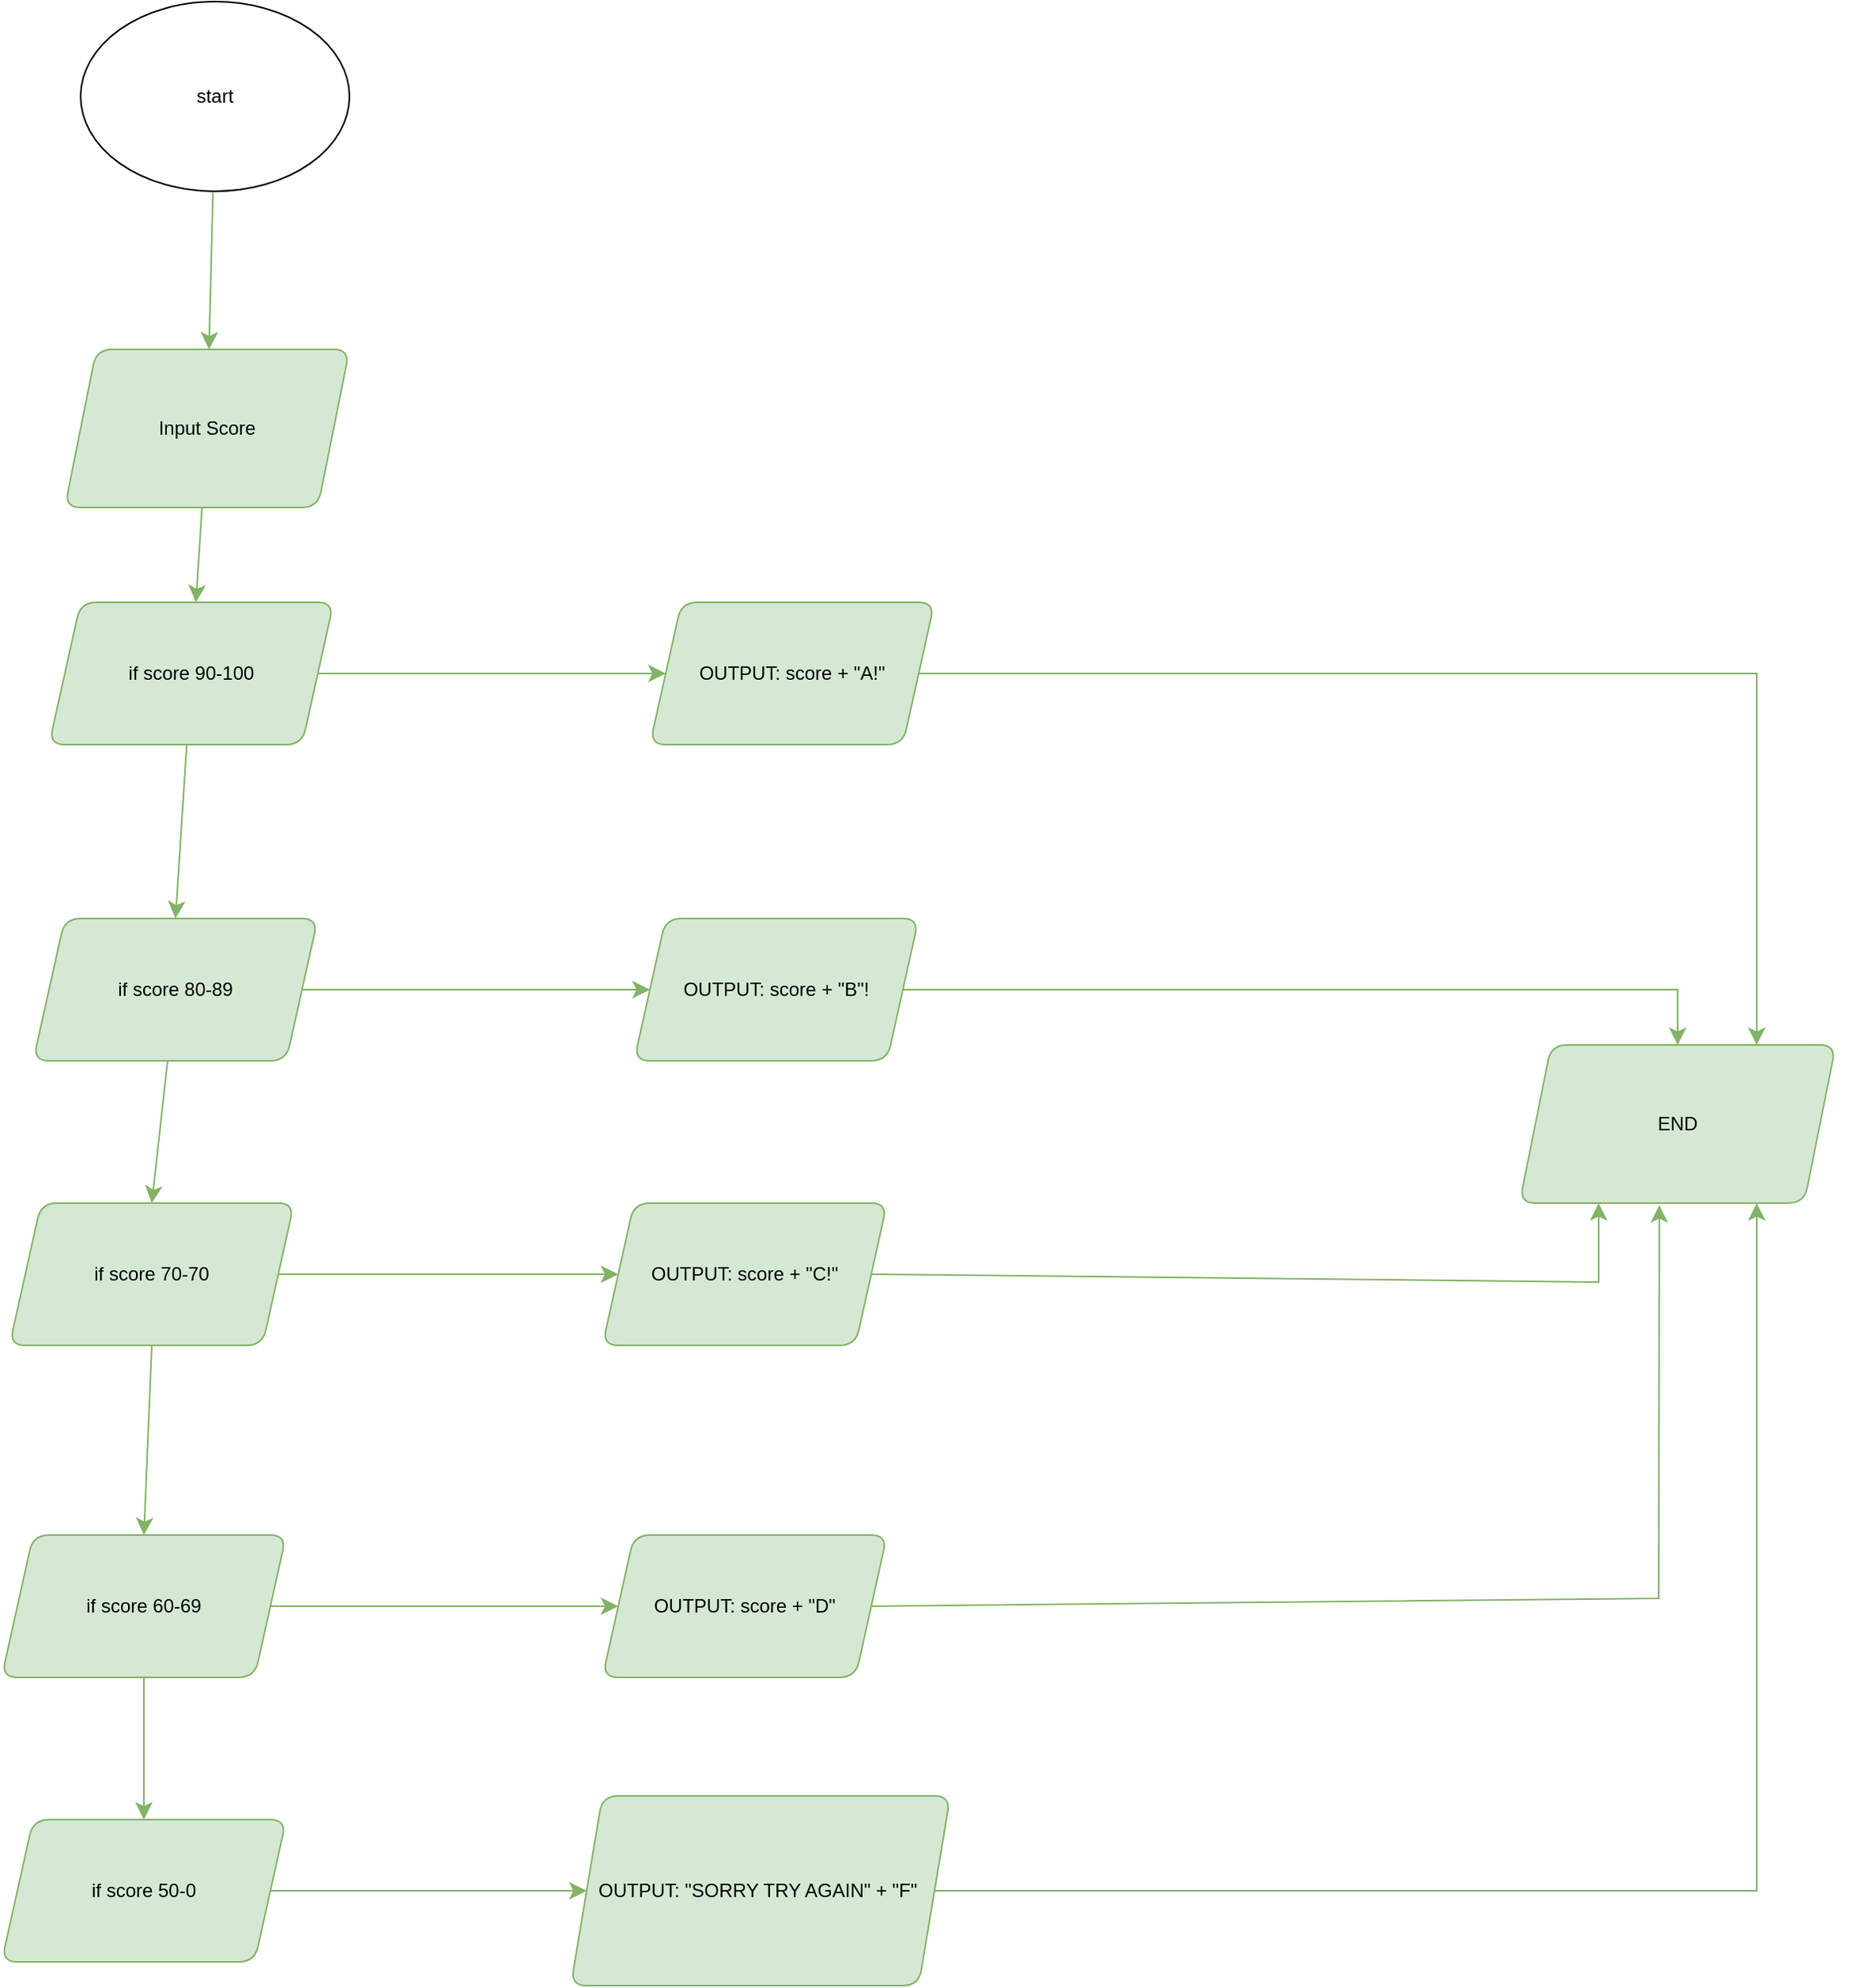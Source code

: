 <mxfile version="24.2.2" type="github">
  <diagram name="Page-1" id="zxOOqOXYeWNDL_sVCYmA">
    <mxGraphModel dx="2920" dy="2749" grid="1" gridSize="10" guides="1" tooltips="1" connect="1" arrows="1" fold="1" page="0" pageScale="1" pageWidth="850" pageHeight="1100" math="0" shadow="0">
      <root>
        <mxCell id="0" />
        <mxCell id="1" parent="0" />
        <mxCell id="_Byfggc6OKji1Mm2qViK-9" value="" style="edgeStyle=none;curved=1;rounded=1;orthogonalLoop=1;jettySize=auto;html=1;fontSize=12;startSize=8;endSize=8;fillColor=#d5e8d4;strokeColor=#82b366;" edge="1" parent="1" source="_Byfggc6OKji1Mm2qViK-7" target="_Byfggc6OKji1Mm2qViK-8">
          <mxGeometry relative="1" as="geometry" />
        </mxCell>
        <mxCell id="_Byfggc6OKji1Mm2qViK-7" value="start" style="ellipse;whiteSpace=wrap;html=1;rounded=1;" vertex="1" parent="1">
          <mxGeometry x="-430" y="-990" width="170" height="120" as="geometry" />
        </mxCell>
        <mxCell id="_Byfggc6OKji1Mm2qViK-11" value="" style="edgeStyle=none;curved=1;rounded=1;orthogonalLoop=1;jettySize=auto;html=1;fontSize=12;startSize=8;endSize=8;fillColor=#d5e8d4;strokeColor=#82b366;" edge="1" parent="1" source="_Byfggc6OKji1Mm2qViK-8" target="_Byfggc6OKji1Mm2qViK-10">
          <mxGeometry relative="1" as="geometry" />
        </mxCell>
        <mxCell id="_Byfggc6OKji1Mm2qViK-8" value="Input Score" style="shape=parallelogram;perimeter=parallelogramPerimeter;whiteSpace=wrap;html=1;fixedSize=1;rounded=1;fillColor=#d5e8d4;strokeColor=#82b366;" vertex="1" parent="1">
          <mxGeometry x="-440" y="-770" width="180" height="100" as="geometry" />
        </mxCell>
        <mxCell id="_Byfggc6OKji1Mm2qViK-23" style="edgeStyle=none;curved=1;rounded=1;orthogonalLoop=1;jettySize=auto;html=1;fontSize=12;startSize=8;endSize=8;fillColor=#d5e8d4;strokeColor=#82b366;" edge="1" parent="1" source="_Byfggc6OKji1Mm2qViK-10" target="_Byfggc6OKji1Mm2qViK-12">
          <mxGeometry relative="1" as="geometry" />
        </mxCell>
        <mxCell id="_Byfggc6OKji1Mm2qViK-50" style="edgeStyle=none;curved=1;rounded=1;orthogonalLoop=1;jettySize=auto;html=1;entryX=0.5;entryY=1;entryDx=0;entryDy=0;fontSize=12;startSize=8;endSize=8;fillColor=#d5e8d4;strokeColor=#82b366;" edge="1" parent="1" source="_Byfggc6OKji1Mm2qViK-10" target="_Byfggc6OKji1Mm2qViK-24">
          <mxGeometry relative="1" as="geometry" />
        </mxCell>
        <mxCell id="_Byfggc6OKji1Mm2qViK-10" value="if score 90-100" style="shape=parallelogram;perimeter=parallelogramPerimeter;whiteSpace=wrap;html=1;fixedSize=1;rounded=1;fillColor=#d5e8d4;strokeColor=#82b366;" vertex="1" parent="1">
          <mxGeometry x="-450" y="-610" width="180" height="90" as="geometry" />
        </mxCell>
        <mxCell id="_Byfggc6OKji1Mm2qViK-69" style="edgeStyle=none;curved=0;rounded=0;orthogonalLoop=1;jettySize=auto;html=1;entryX=0.75;entryY=0;entryDx=0;entryDy=0;strokeColor=#82b366;align=center;verticalAlign=middle;fontFamily=Helvetica;fontSize=12;fontColor=default;labelBackgroundColor=default;startSize=8;endArrow=classic;endSize=8;fillColor=#d5e8d4;" edge="1" parent="1" source="_Byfggc6OKji1Mm2qViK-12" target="_Byfggc6OKji1Mm2qViK-40">
          <mxGeometry relative="1" as="geometry">
            <Array as="points">
              <mxPoint x="630" y="-565" />
            </Array>
          </mxGeometry>
        </mxCell>
        <mxCell id="_Byfggc6OKji1Mm2qViK-12" value="OUTPUT: score + &quot;A!&quot;" style="shape=parallelogram;perimeter=parallelogramPerimeter;whiteSpace=wrap;html=1;fixedSize=1;direction=west;rounded=1;fillColor=#d5e8d4;strokeColor=#82b366;" vertex="1" parent="1">
          <mxGeometry x="-70" y="-610" width="180" height="90" as="geometry" />
        </mxCell>
        <mxCell id="_Byfggc6OKji1Mm2qViK-49" style="edgeStyle=none;curved=1;rounded=1;orthogonalLoop=1;jettySize=auto;html=1;entryX=1;entryY=0.5;entryDx=0;entryDy=0;fontSize=12;startSize=8;endSize=8;fillColor=#d5e8d4;strokeColor=#82b366;" edge="1" parent="1" source="_Byfggc6OKji1Mm2qViK-24" target="_Byfggc6OKji1Mm2qViK-26">
          <mxGeometry relative="1" as="geometry" />
        </mxCell>
        <mxCell id="_Byfggc6OKji1Mm2qViK-51" style="edgeStyle=none;curved=1;rounded=1;orthogonalLoop=1;jettySize=auto;html=1;entryX=0.5;entryY=1;entryDx=0;entryDy=0;fontSize=12;startSize=8;endSize=8;fillColor=#d5e8d4;strokeColor=#82b366;" edge="1" parent="1" source="_Byfggc6OKji1Mm2qViK-24" target="_Byfggc6OKji1Mm2qViK-28">
          <mxGeometry relative="1" as="geometry" />
        </mxCell>
        <mxCell id="_Byfggc6OKji1Mm2qViK-24" value="if score 80-89" style="shape=parallelogram;perimeter=parallelogramPerimeter;whiteSpace=wrap;html=1;fixedSize=1;direction=west;rounded=1;fillColor=#d5e8d4;strokeColor=#82b366;" vertex="1" parent="1">
          <mxGeometry x="-460" y="-410" width="180" height="90" as="geometry" />
        </mxCell>
        <mxCell id="_Byfggc6OKji1Mm2qViK-68" style="edgeStyle=none;curved=0;rounded=0;orthogonalLoop=1;jettySize=auto;html=1;exitX=0;exitY=0.5;exitDx=0;exitDy=0;entryX=0.5;entryY=0;entryDx=0;entryDy=0;strokeColor=#82b366;align=center;verticalAlign=middle;fontFamily=Helvetica;fontSize=12;fontColor=default;labelBackgroundColor=default;startSize=8;endArrow=classic;endSize=8;fillColor=#d5e8d4;" edge="1" parent="1" source="_Byfggc6OKji1Mm2qViK-26" target="_Byfggc6OKji1Mm2qViK-40">
          <mxGeometry relative="1" as="geometry">
            <Array as="points">
              <mxPoint x="580" y="-365" />
            </Array>
          </mxGeometry>
        </mxCell>
        <mxCell id="_Byfggc6OKji1Mm2qViK-26" value="OUTPUT: score + &quot;B&quot;!" style="shape=parallelogram;perimeter=parallelogramPerimeter;whiteSpace=wrap;html=1;fixedSize=1;direction=west;rounded=1;fillColor=#d5e8d4;strokeColor=#82b366;" vertex="1" parent="1">
          <mxGeometry x="-80" y="-410" width="180" height="90" as="geometry" />
        </mxCell>
        <mxCell id="_Byfggc6OKji1Mm2qViK-31" value="" style="edgeStyle=none;curved=1;rounded=1;orthogonalLoop=1;jettySize=auto;html=1;fontSize=12;startSize=8;endSize=8;fillColor=#d5e8d4;strokeColor=#82b366;" edge="1" parent="1" source="_Byfggc6OKji1Mm2qViK-28" target="_Byfggc6OKji1Mm2qViK-30">
          <mxGeometry relative="1" as="geometry" />
        </mxCell>
        <mxCell id="_Byfggc6OKji1Mm2qViK-52" style="edgeStyle=none;curved=1;rounded=1;orthogonalLoop=1;jettySize=auto;html=1;exitX=0.5;exitY=0;exitDx=0;exitDy=0;entryX=0.5;entryY=1;entryDx=0;entryDy=0;fontSize=12;startSize=8;endSize=8;fillColor=#d5e8d4;strokeColor=#82b366;" edge="1" parent="1" source="_Byfggc6OKji1Mm2qViK-28" target="_Byfggc6OKji1Mm2qViK-32">
          <mxGeometry relative="1" as="geometry" />
        </mxCell>
        <mxCell id="_Byfggc6OKji1Mm2qViK-28" value="if score 70-70" style="shape=parallelogram;perimeter=parallelogramPerimeter;whiteSpace=wrap;html=1;fixedSize=1;direction=west;rounded=1;fillColor=#d5e8d4;strokeColor=#82b366;" vertex="1" parent="1">
          <mxGeometry x="-475" y="-230" width="180" height="90" as="geometry" />
        </mxCell>
        <mxCell id="_Byfggc6OKji1Mm2qViK-65" style="edgeStyle=none;curved=0;rounded=0;orthogonalLoop=1;jettySize=auto;html=1;exitX=0;exitY=0.5;exitDx=0;exitDy=0;entryX=0.25;entryY=1;entryDx=0;entryDy=0;fontSize=12;startSize=8;endSize=8;fillColor=#d5e8d4;strokeColor=#82b366;" edge="1" parent="1" source="_Byfggc6OKji1Mm2qViK-30" target="_Byfggc6OKji1Mm2qViK-40">
          <mxGeometry relative="1" as="geometry">
            <Array as="points">
              <mxPoint x="530" y="-180" />
            </Array>
          </mxGeometry>
        </mxCell>
        <mxCell id="_Byfggc6OKji1Mm2qViK-30" value="OUTPUT: score + &quot;C!&quot;" style="shape=parallelogram;perimeter=parallelogramPerimeter;whiteSpace=wrap;html=1;fixedSize=1;direction=west;rounded=1;fillColor=#d5e8d4;strokeColor=#82b366;" vertex="1" parent="1">
          <mxGeometry x="-100" y="-230" width="180" height="90" as="geometry" />
        </mxCell>
        <mxCell id="_Byfggc6OKji1Mm2qViK-53" style="edgeStyle=none;curved=1;rounded=1;orthogonalLoop=1;jettySize=auto;html=1;exitX=0.5;exitY=0;exitDx=0;exitDy=0;entryX=0.5;entryY=1;entryDx=0;entryDy=0;fontSize=12;startSize=8;endSize=8;fillColor=#d5e8d4;strokeColor=#82b366;" edge="1" parent="1" source="_Byfggc6OKji1Mm2qViK-32" target="_Byfggc6OKji1Mm2qViK-36">
          <mxGeometry relative="1" as="geometry" />
        </mxCell>
        <mxCell id="_Byfggc6OKji1Mm2qViK-55" style="edgeStyle=none;curved=1;rounded=1;orthogonalLoop=1;jettySize=auto;html=1;entryX=1;entryY=0.5;entryDx=0;entryDy=0;fontSize=12;startSize=8;endSize=8;fillColor=#d5e8d4;strokeColor=#82b366;" edge="1" parent="1" source="_Byfggc6OKji1Mm2qViK-32" target="_Byfggc6OKji1Mm2qViK-34">
          <mxGeometry relative="1" as="geometry" />
        </mxCell>
        <mxCell id="_Byfggc6OKji1Mm2qViK-32" value="if score 60-69" style="shape=parallelogram;perimeter=parallelogramPerimeter;whiteSpace=wrap;html=1;fixedSize=1;direction=west;rounded=1;fillColor=#d5e8d4;strokeColor=#82b366;" vertex="1" parent="1">
          <mxGeometry x="-480" y="-20" width="180" height="90" as="geometry" />
        </mxCell>
        <mxCell id="_Byfggc6OKji1Mm2qViK-34" value="OUTPUT: score + &quot;D&quot;" style="shape=parallelogram;perimeter=parallelogramPerimeter;whiteSpace=wrap;html=1;fixedSize=1;direction=west;rounded=1;fillColor=#d5e8d4;strokeColor=#82b366;" vertex="1" parent="1">
          <mxGeometry x="-100" y="-20" width="180" height="90" as="geometry" />
        </mxCell>
        <mxCell id="_Byfggc6OKji1Mm2qViK-39" value="" style="edgeStyle=none;curved=1;rounded=1;orthogonalLoop=1;jettySize=auto;html=1;fontSize=12;startSize=8;endSize=8;fillColor=#d5e8d4;strokeColor=#82b366;" edge="1" parent="1" source="_Byfggc6OKji1Mm2qViK-36" target="_Byfggc6OKji1Mm2qViK-38">
          <mxGeometry relative="1" as="geometry" />
        </mxCell>
        <mxCell id="_Byfggc6OKji1Mm2qViK-36" value="if score 50-0" style="shape=parallelogram;perimeter=parallelogramPerimeter;whiteSpace=wrap;html=1;fixedSize=1;direction=west;rounded=1;fillColor=#d5e8d4;strokeColor=#82b366;" vertex="1" parent="1">
          <mxGeometry x="-480" y="160" width="180" height="90" as="geometry" />
        </mxCell>
        <mxCell id="_Byfggc6OKji1Mm2qViK-67" style="edgeStyle=none;curved=0;rounded=0;orthogonalLoop=1;jettySize=auto;html=1;entryX=0.75;entryY=1;entryDx=0;entryDy=0;fontSize=12;startSize=8;endSize=8;fillColor=#d5e8d4;strokeColor=#82b366;" edge="1" parent="1" source="_Byfggc6OKji1Mm2qViK-38" target="_Byfggc6OKji1Mm2qViK-40">
          <mxGeometry relative="1" as="geometry">
            <Array as="points">
              <mxPoint x="630" y="205" />
            </Array>
          </mxGeometry>
        </mxCell>
        <mxCell id="_Byfggc6OKji1Mm2qViK-38" value="OUTPUT: &quot;SORRY TRY AGAIN&quot; + &quot;F&quot;&amp;nbsp;" style="shape=parallelogram;perimeter=parallelogramPerimeter;whiteSpace=wrap;html=1;fixedSize=1;direction=west;rounded=1;fillColor=#d5e8d4;strokeColor=#82b366;" vertex="1" parent="1">
          <mxGeometry x="-120" y="145" width="240" height="120" as="geometry" />
        </mxCell>
        <mxCell id="_Byfggc6OKji1Mm2qViK-40" value="END" style="shape=parallelogram;perimeter=parallelogramPerimeter;whiteSpace=wrap;html=1;fixedSize=1;rounded=1;fillColor=#d5e8d4;strokeColor=#82b366;" vertex="1" parent="1">
          <mxGeometry x="480" y="-330" width="200" height="100" as="geometry" />
        </mxCell>
        <mxCell id="_Byfggc6OKji1Mm2qViK-47" style="edgeStyle=none;curved=1;rounded=1;orthogonalLoop=1;jettySize=auto;html=1;exitX=1;exitY=0;exitDx=0;exitDy=0;fontSize=12;startSize=8;endSize=8;fillColor=#d5e8d4;strokeColor=#82b366;" edge="1" parent="1" source="_Byfggc6OKji1Mm2qViK-40" target="_Byfggc6OKji1Mm2qViK-40">
          <mxGeometry relative="1" as="geometry" />
        </mxCell>
        <mxCell id="_Byfggc6OKji1Mm2qViK-66" style="edgeStyle=none;curved=0;rounded=0;orthogonalLoop=1;jettySize=auto;html=1;exitX=0;exitY=0.5;exitDx=0;exitDy=0;entryX=0.442;entryY=1.013;entryDx=0;entryDy=0;entryPerimeter=0;fontSize=12;startSize=8;endSize=8;fillColor=#d5e8d4;strokeColor=#82b366;" edge="1" parent="1" source="_Byfggc6OKji1Mm2qViK-34" target="_Byfggc6OKji1Mm2qViK-40">
          <mxGeometry relative="1" as="geometry">
            <Array as="points">
              <mxPoint x="568" y="20" />
            </Array>
          </mxGeometry>
        </mxCell>
      </root>
    </mxGraphModel>
  </diagram>
</mxfile>
